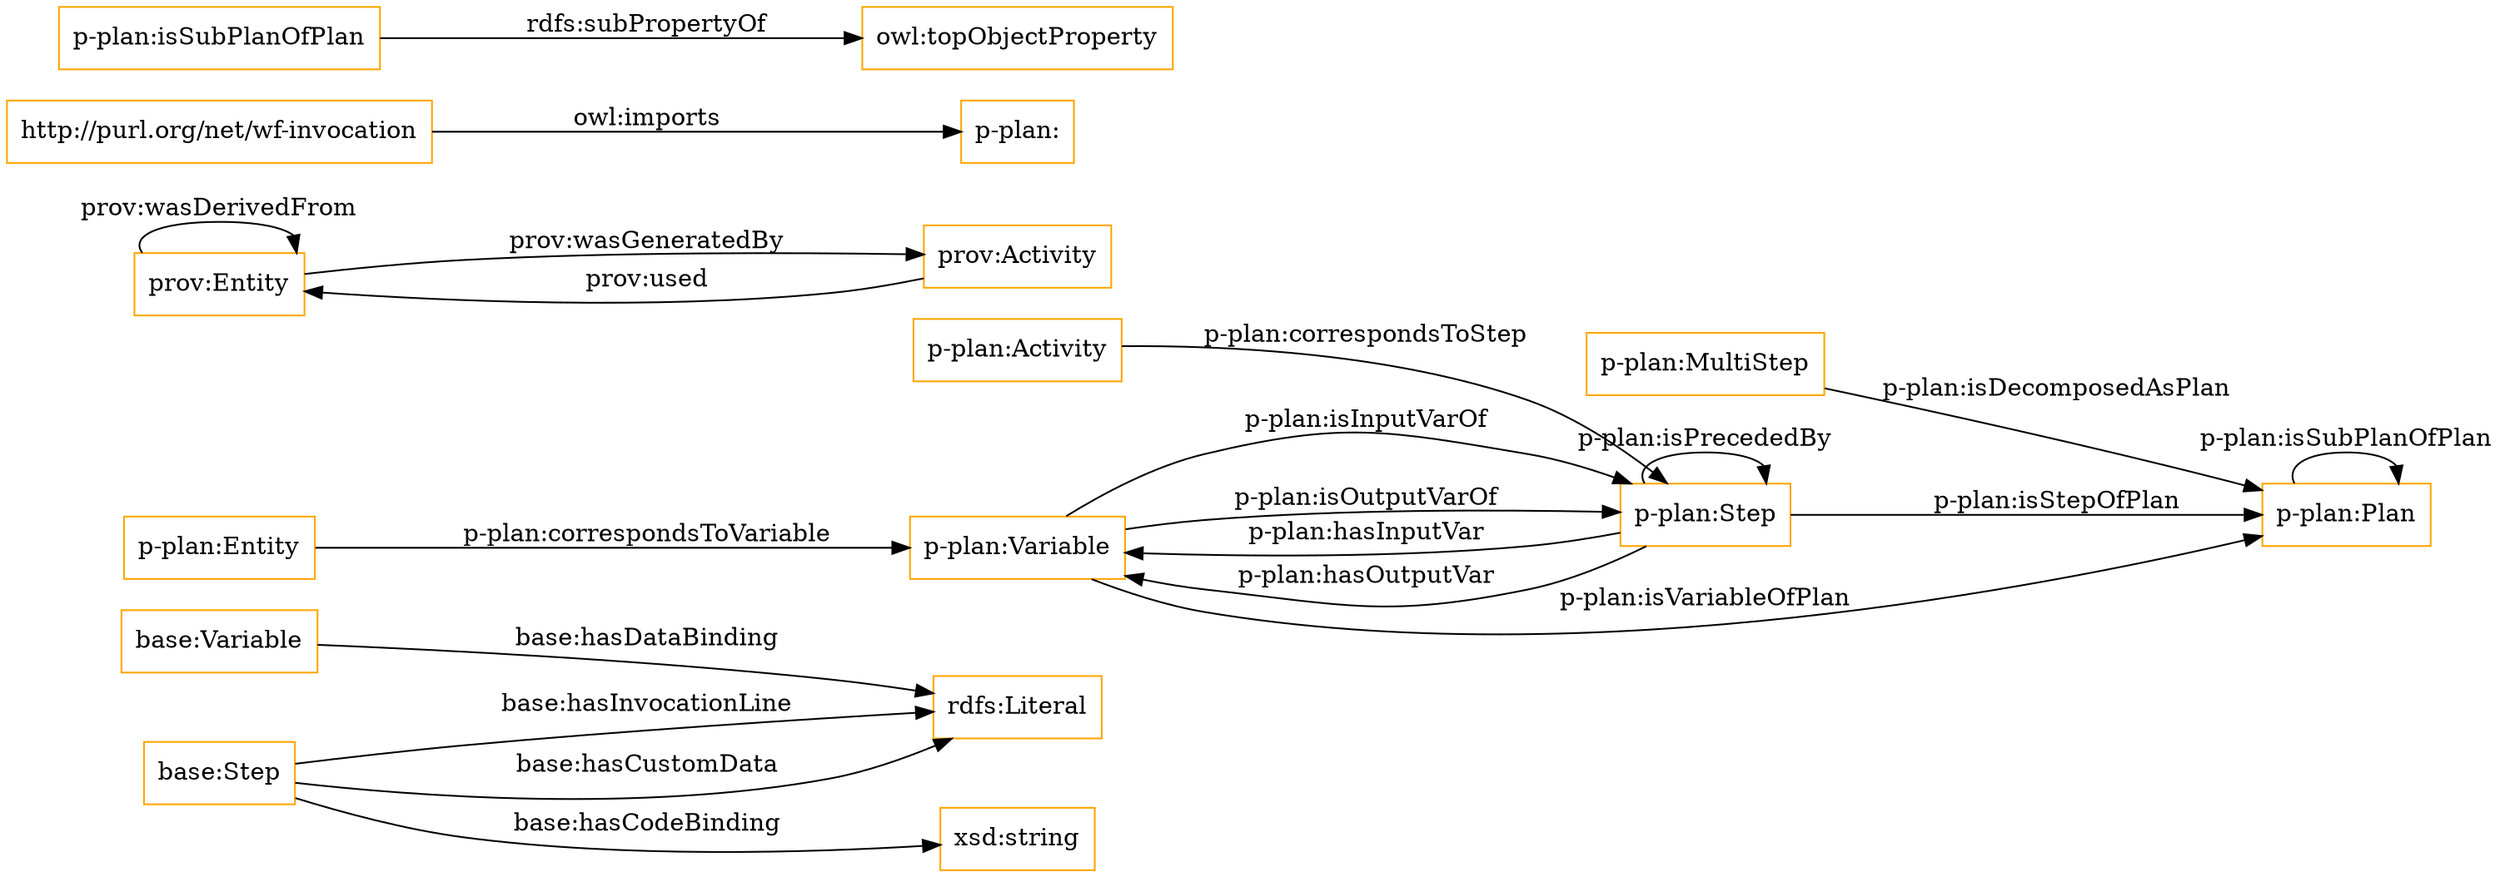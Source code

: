digraph ar2dtool_diagram { 
rankdir=LR;
size="1501"
node [shape = rectangle, color="orange"]; "base:Variable" "base:Step" "p-plan:Variable" "p-plan:Step" "p-plan:MultiStep" "p-plan:Activity" "p-plan:Entity" "prov:Entity" "p-plan:Plan" "prov:Activity" ; /*classes style*/
	"http://purl.org/net/wf-invocation" -> "p-plan:" [ label = "owl:imports" ];
	"p-plan:isSubPlanOfPlan" -> "owl:topObjectProperty" [ label = "rdfs:subPropertyOf" ];
	"base:Variable" -> "rdfs:Literal" [ label = "base:hasDataBinding" ];
	"p-plan:Plan" -> "p-plan:Plan" [ label = "p-plan:isSubPlanOfPlan" ];
	"prov:Entity" -> "prov:Entity" [ label = "prov:wasDerivedFrom" ];
	"prov:Entity" -> "prov:Activity" [ label = "prov:wasGeneratedBy" ];
	"p-plan:Step" -> "p-plan:Plan" [ label = "p-plan:isStepOfPlan" ];
	"p-plan:Variable" -> "p-plan:Plan" [ label = "p-plan:isVariableOfPlan" ];
	"p-plan:Step" -> "p-plan:Variable" [ label = "p-plan:hasInputVar" ];
	"p-plan:Step" -> "p-plan:Step" [ label = "p-plan:isPrecededBy" ];
	"p-plan:MultiStep" -> "p-plan:Plan" [ label = "p-plan:isDecomposedAsPlan" ];
	"base:Step" -> "rdfs:Literal" [ label = "base:hasInvocationLine" ];
	"p-plan:Step" -> "p-plan:Variable" [ label = "p-plan:hasOutputVar" ];
	"base:Step" -> "xsd:string" [ label = "base:hasCodeBinding" ];
	"p-plan:Activity" -> "p-plan:Step" [ label = "p-plan:correspondsToStep" ];
	"p-plan:Entity" -> "p-plan:Variable" [ label = "p-plan:correspondsToVariable" ];
	"prov:Activity" -> "prov:Entity" [ label = "prov:used" ];
	"p-plan:Variable" -> "p-plan:Step" [ label = "p-plan:isInputVarOf" ];
	"p-plan:Variable" -> "p-plan:Step" [ label = "p-plan:isOutputVarOf" ];
	"base:Step" -> "rdfs:Literal" [ label = "base:hasCustomData" ];

}
